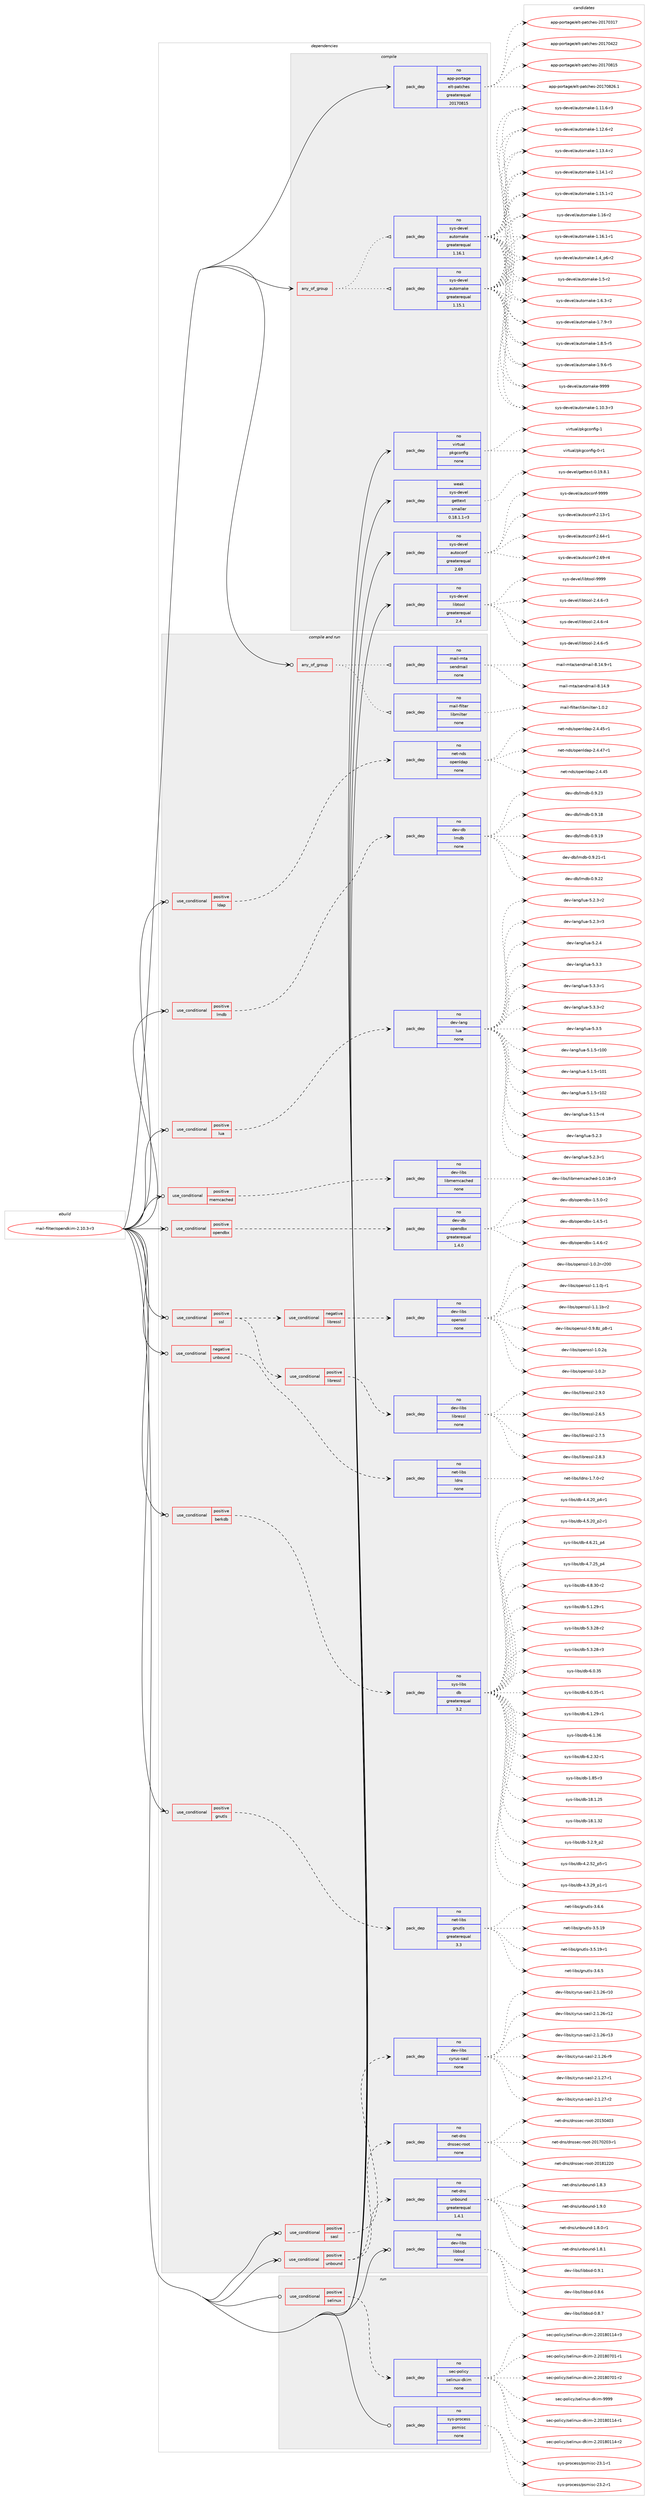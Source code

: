 digraph prolog {

# *************
# Graph options
# *************

newrank=true;
concentrate=true;
compound=true;
graph [rankdir=LR,fontname=Helvetica,fontsize=10,ranksep=1.5];#, ranksep=2.5, nodesep=0.2];
edge  [arrowhead=vee];
node  [fontname=Helvetica,fontsize=10];

# **********
# The ebuild
# **********

subgraph cluster_leftcol {
color=gray;
rank=same;
label=<<i>ebuild</i>>;
id [label="mail-filter/opendkim-2.10.3-r3", color=red, width=4, href="../mail-filter/opendkim-2.10.3-r3.svg"];
}

# ****************
# The dependencies
# ****************

subgraph cluster_midcol {
color=gray;
label=<<i>dependencies</i>>;
subgraph cluster_compile {
fillcolor="#eeeeee";
style=filled;
label=<<i>compile</i>>;
subgraph any24464 {
dependency1595522 [label=<<TABLE BORDER="0" CELLBORDER="1" CELLSPACING="0" CELLPADDING="4"><TR><TD CELLPADDING="10">any_of_group</TD></TR></TABLE>>, shape=none, color=red];subgraph pack1139514 {
dependency1595523 [label=<<TABLE BORDER="0" CELLBORDER="1" CELLSPACING="0" CELLPADDING="4" WIDTH="220"><TR><TD ROWSPAN="6" CELLPADDING="30">pack_dep</TD></TR><TR><TD WIDTH="110">no</TD></TR><TR><TD>sys-devel</TD></TR><TR><TD>automake</TD></TR><TR><TD>greaterequal</TD></TR><TR><TD>1.16.1</TD></TR></TABLE>>, shape=none, color=blue];
}
dependency1595522:e -> dependency1595523:w [weight=20,style="dotted",arrowhead="oinv"];
subgraph pack1139515 {
dependency1595524 [label=<<TABLE BORDER="0" CELLBORDER="1" CELLSPACING="0" CELLPADDING="4" WIDTH="220"><TR><TD ROWSPAN="6" CELLPADDING="30">pack_dep</TD></TR><TR><TD WIDTH="110">no</TD></TR><TR><TD>sys-devel</TD></TR><TR><TD>automake</TD></TR><TR><TD>greaterequal</TD></TR><TR><TD>1.15.1</TD></TR></TABLE>>, shape=none, color=blue];
}
dependency1595522:e -> dependency1595524:w [weight=20,style="dotted",arrowhead="oinv"];
}
id:e -> dependency1595522:w [weight=20,style="solid",arrowhead="vee"];
subgraph pack1139516 {
dependency1595525 [label=<<TABLE BORDER="0" CELLBORDER="1" CELLSPACING="0" CELLPADDING="4" WIDTH="220"><TR><TD ROWSPAN="6" CELLPADDING="30">pack_dep</TD></TR><TR><TD WIDTH="110">no</TD></TR><TR><TD>app-portage</TD></TR><TR><TD>elt-patches</TD></TR><TR><TD>greaterequal</TD></TR><TR><TD>20170815</TD></TR></TABLE>>, shape=none, color=blue];
}
id:e -> dependency1595525:w [weight=20,style="solid",arrowhead="vee"];
subgraph pack1139517 {
dependency1595526 [label=<<TABLE BORDER="0" CELLBORDER="1" CELLSPACING="0" CELLPADDING="4" WIDTH="220"><TR><TD ROWSPAN="6" CELLPADDING="30">pack_dep</TD></TR><TR><TD WIDTH="110">no</TD></TR><TR><TD>sys-devel</TD></TR><TR><TD>autoconf</TD></TR><TR><TD>greaterequal</TD></TR><TR><TD>2.69</TD></TR></TABLE>>, shape=none, color=blue];
}
id:e -> dependency1595526:w [weight=20,style="solid",arrowhead="vee"];
subgraph pack1139518 {
dependency1595527 [label=<<TABLE BORDER="0" CELLBORDER="1" CELLSPACING="0" CELLPADDING="4" WIDTH="220"><TR><TD ROWSPAN="6" CELLPADDING="30">pack_dep</TD></TR><TR><TD WIDTH="110">no</TD></TR><TR><TD>sys-devel</TD></TR><TR><TD>libtool</TD></TR><TR><TD>greaterequal</TD></TR><TR><TD>2.4</TD></TR></TABLE>>, shape=none, color=blue];
}
id:e -> dependency1595527:w [weight=20,style="solid",arrowhead="vee"];
subgraph pack1139519 {
dependency1595528 [label=<<TABLE BORDER="0" CELLBORDER="1" CELLSPACING="0" CELLPADDING="4" WIDTH="220"><TR><TD ROWSPAN="6" CELLPADDING="30">pack_dep</TD></TR><TR><TD WIDTH="110">no</TD></TR><TR><TD>virtual</TD></TR><TR><TD>pkgconfig</TD></TR><TR><TD>none</TD></TR><TR><TD></TD></TR></TABLE>>, shape=none, color=blue];
}
id:e -> dependency1595528:w [weight=20,style="solid",arrowhead="vee"];
subgraph pack1139520 {
dependency1595529 [label=<<TABLE BORDER="0" CELLBORDER="1" CELLSPACING="0" CELLPADDING="4" WIDTH="220"><TR><TD ROWSPAN="6" CELLPADDING="30">pack_dep</TD></TR><TR><TD WIDTH="110">weak</TD></TR><TR><TD>sys-devel</TD></TR><TR><TD>gettext</TD></TR><TR><TD>smaller</TD></TR><TR><TD>0.18.1.1-r3</TD></TR></TABLE>>, shape=none, color=blue];
}
id:e -> dependency1595529:w [weight=20,style="solid",arrowhead="vee"];
}
subgraph cluster_compileandrun {
fillcolor="#eeeeee";
style=filled;
label=<<i>compile and run</i>>;
subgraph any24465 {
dependency1595530 [label=<<TABLE BORDER="0" CELLBORDER="1" CELLSPACING="0" CELLPADDING="4"><TR><TD CELLPADDING="10">any_of_group</TD></TR></TABLE>>, shape=none, color=red];subgraph pack1139521 {
dependency1595531 [label=<<TABLE BORDER="0" CELLBORDER="1" CELLSPACING="0" CELLPADDING="4" WIDTH="220"><TR><TD ROWSPAN="6" CELLPADDING="30">pack_dep</TD></TR><TR><TD WIDTH="110">no</TD></TR><TR><TD>mail-filter</TD></TR><TR><TD>libmilter</TD></TR><TR><TD>none</TD></TR><TR><TD></TD></TR></TABLE>>, shape=none, color=blue];
}
dependency1595530:e -> dependency1595531:w [weight=20,style="dotted",arrowhead="oinv"];
subgraph pack1139522 {
dependency1595532 [label=<<TABLE BORDER="0" CELLBORDER="1" CELLSPACING="0" CELLPADDING="4" WIDTH="220"><TR><TD ROWSPAN="6" CELLPADDING="30">pack_dep</TD></TR><TR><TD WIDTH="110">no</TD></TR><TR><TD>mail-mta</TD></TR><TR><TD>sendmail</TD></TR><TR><TD>none</TD></TR><TR><TD></TD></TR></TABLE>>, shape=none, color=blue];
}
dependency1595530:e -> dependency1595532:w [weight=20,style="dotted",arrowhead="oinv"];
}
id:e -> dependency1595530:w [weight=20,style="solid",arrowhead="odotvee"];
subgraph cond430900 {
dependency1595533 [label=<<TABLE BORDER="0" CELLBORDER="1" CELLSPACING="0" CELLPADDING="4"><TR><TD ROWSPAN="3" CELLPADDING="10">use_conditional</TD></TR><TR><TD>negative</TD></TR><TR><TD>unbound</TD></TR></TABLE>>, shape=none, color=red];
subgraph pack1139523 {
dependency1595534 [label=<<TABLE BORDER="0" CELLBORDER="1" CELLSPACING="0" CELLPADDING="4" WIDTH="220"><TR><TD ROWSPAN="6" CELLPADDING="30">pack_dep</TD></TR><TR><TD WIDTH="110">no</TD></TR><TR><TD>net-libs</TD></TR><TR><TD>ldns</TD></TR><TR><TD>none</TD></TR><TR><TD></TD></TR></TABLE>>, shape=none, color=blue];
}
dependency1595533:e -> dependency1595534:w [weight=20,style="dashed",arrowhead="vee"];
}
id:e -> dependency1595533:w [weight=20,style="solid",arrowhead="odotvee"];
subgraph cond430901 {
dependency1595535 [label=<<TABLE BORDER="0" CELLBORDER="1" CELLSPACING="0" CELLPADDING="4"><TR><TD ROWSPAN="3" CELLPADDING="10">use_conditional</TD></TR><TR><TD>positive</TD></TR><TR><TD>berkdb</TD></TR></TABLE>>, shape=none, color=red];
subgraph pack1139524 {
dependency1595536 [label=<<TABLE BORDER="0" CELLBORDER="1" CELLSPACING="0" CELLPADDING="4" WIDTH="220"><TR><TD ROWSPAN="6" CELLPADDING="30">pack_dep</TD></TR><TR><TD WIDTH="110">no</TD></TR><TR><TD>sys-libs</TD></TR><TR><TD>db</TD></TR><TR><TD>greaterequal</TD></TR><TR><TD>3.2</TD></TR></TABLE>>, shape=none, color=blue];
}
dependency1595535:e -> dependency1595536:w [weight=20,style="dashed",arrowhead="vee"];
}
id:e -> dependency1595535:w [weight=20,style="solid",arrowhead="odotvee"];
subgraph cond430902 {
dependency1595537 [label=<<TABLE BORDER="0" CELLBORDER="1" CELLSPACING="0" CELLPADDING="4"><TR><TD ROWSPAN="3" CELLPADDING="10">use_conditional</TD></TR><TR><TD>positive</TD></TR><TR><TD>gnutls</TD></TR></TABLE>>, shape=none, color=red];
subgraph pack1139525 {
dependency1595538 [label=<<TABLE BORDER="0" CELLBORDER="1" CELLSPACING="0" CELLPADDING="4" WIDTH="220"><TR><TD ROWSPAN="6" CELLPADDING="30">pack_dep</TD></TR><TR><TD WIDTH="110">no</TD></TR><TR><TD>net-libs</TD></TR><TR><TD>gnutls</TD></TR><TR><TD>greaterequal</TD></TR><TR><TD>3.3</TD></TR></TABLE>>, shape=none, color=blue];
}
dependency1595537:e -> dependency1595538:w [weight=20,style="dashed",arrowhead="vee"];
}
id:e -> dependency1595537:w [weight=20,style="solid",arrowhead="odotvee"];
subgraph cond430903 {
dependency1595539 [label=<<TABLE BORDER="0" CELLBORDER="1" CELLSPACING="0" CELLPADDING="4"><TR><TD ROWSPAN="3" CELLPADDING="10">use_conditional</TD></TR><TR><TD>positive</TD></TR><TR><TD>ldap</TD></TR></TABLE>>, shape=none, color=red];
subgraph pack1139526 {
dependency1595540 [label=<<TABLE BORDER="0" CELLBORDER="1" CELLSPACING="0" CELLPADDING="4" WIDTH="220"><TR><TD ROWSPAN="6" CELLPADDING="30">pack_dep</TD></TR><TR><TD WIDTH="110">no</TD></TR><TR><TD>net-nds</TD></TR><TR><TD>openldap</TD></TR><TR><TD>none</TD></TR><TR><TD></TD></TR></TABLE>>, shape=none, color=blue];
}
dependency1595539:e -> dependency1595540:w [weight=20,style="dashed",arrowhead="vee"];
}
id:e -> dependency1595539:w [weight=20,style="solid",arrowhead="odotvee"];
subgraph cond430904 {
dependency1595541 [label=<<TABLE BORDER="0" CELLBORDER="1" CELLSPACING="0" CELLPADDING="4"><TR><TD ROWSPAN="3" CELLPADDING="10">use_conditional</TD></TR><TR><TD>positive</TD></TR><TR><TD>lmdb</TD></TR></TABLE>>, shape=none, color=red];
subgraph pack1139527 {
dependency1595542 [label=<<TABLE BORDER="0" CELLBORDER="1" CELLSPACING="0" CELLPADDING="4" WIDTH="220"><TR><TD ROWSPAN="6" CELLPADDING="30">pack_dep</TD></TR><TR><TD WIDTH="110">no</TD></TR><TR><TD>dev-db</TD></TR><TR><TD>lmdb</TD></TR><TR><TD>none</TD></TR><TR><TD></TD></TR></TABLE>>, shape=none, color=blue];
}
dependency1595541:e -> dependency1595542:w [weight=20,style="dashed",arrowhead="vee"];
}
id:e -> dependency1595541:w [weight=20,style="solid",arrowhead="odotvee"];
subgraph cond430905 {
dependency1595543 [label=<<TABLE BORDER="0" CELLBORDER="1" CELLSPACING="0" CELLPADDING="4"><TR><TD ROWSPAN="3" CELLPADDING="10">use_conditional</TD></TR><TR><TD>positive</TD></TR><TR><TD>lua</TD></TR></TABLE>>, shape=none, color=red];
subgraph pack1139528 {
dependency1595544 [label=<<TABLE BORDER="0" CELLBORDER="1" CELLSPACING="0" CELLPADDING="4" WIDTH="220"><TR><TD ROWSPAN="6" CELLPADDING="30">pack_dep</TD></TR><TR><TD WIDTH="110">no</TD></TR><TR><TD>dev-lang</TD></TR><TR><TD>lua</TD></TR><TR><TD>none</TD></TR><TR><TD></TD></TR></TABLE>>, shape=none, color=blue];
}
dependency1595543:e -> dependency1595544:w [weight=20,style="dashed",arrowhead="vee"];
}
id:e -> dependency1595543:w [weight=20,style="solid",arrowhead="odotvee"];
subgraph cond430906 {
dependency1595545 [label=<<TABLE BORDER="0" CELLBORDER="1" CELLSPACING="0" CELLPADDING="4"><TR><TD ROWSPAN="3" CELLPADDING="10">use_conditional</TD></TR><TR><TD>positive</TD></TR><TR><TD>memcached</TD></TR></TABLE>>, shape=none, color=red];
subgraph pack1139529 {
dependency1595546 [label=<<TABLE BORDER="0" CELLBORDER="1" CELLSPACING="0" CELLPADDING="4" WIDTH="220"><TR><TD ROWSPAN="6" CELLPADDING="30">pack_dep</TD></TR><TR><TD WIDTH="110">no</TD></TR><TR><TD>dev-libs</TD></TR><TR><TD>libmemcached</TD></TR><TR><TD>none</TD></TR><TR><TD></TD></TR></TABLE>>, shape=none, color=blue];
}
dependency1595545:e -> dependency1595546:w [weight=20,style="dashed",arrowhead="vee"];
}
id:e -> dependency1595545:w [weight=20,style="solid",arrowhead="odotvee"];
subgraph cond430907 {
dependency1595547 [label=<<TABLE BORDER="0" CELLBORDER="1" CELLSPACING="0" CELLPADDING="4"><TR><TD ROWSPAN="3" CELLPADDING="10">use_conditional</TD></TR><TR><TD>positive</TD></TR><TR><TD>opendbx</TD></TR></TABLE>>, shape=none, color=red];
subgraph pack1139530 {
dependency1595548 [label=<<TABLE BORDER="0" CELLBORDER="1" CELLSPACING="0" CELLPADDING="4" WIDTH="220"><TR><TD ROWSPAN="6" CELLPADDING="30">pack_dep</TD></TR><TR><TD WIDTH="110">no</TD></TR><TR><TD>dev-db</TD></TR><TR><TD>opendbx</TD></TR><TR><TD>greaterequal</TD></TR><TR><TD>1.4.0</TD></TR></TABLE>>, shape=none, color=blue];
}
dependency1595547:e -> dependency1595548:w [weight=20,style="dashed",arrowhead="vee"];
}
id:e -> dependency1595547:w [weight=20,style="solid",arrowhead="odotvee"];
subgraph cond430908 {
dependency1595549 [label=<<TABLE BORDER="0" CELLBORDER="1" CELLSPACING="0" CELLPADDING="4"><TR><TD ROWSPAN="3" CELLPADDING="10">use_conditional</TD></TR><TR><TD>positive</TD></TR><TR><TD>sasl</TD></TR></TABLE>>, shape=none, color=red];
subgraph pack1139531 {
dependency1595550 [label=<<TABLE BORDER="0" CELLBORDER="1" CELLSPACING="0" CELLPADDING="4" WIDTH="220"><TR><TD ROWSPAN="6" CELLPADDING="30">pack_dep</TD></TR><TR><TD WIDTH="110">no</TD></TR><TR><TD>dev-libs</TD></TR><TR><TD>cyrus-sasl</TD></TR><TR><TD>none</TD></TR><TR><TD></TD></TR></TABLE>>, shape=none, color=blue];
}
dependency1595549:e -> dependency1595550:w [weight=20,style="dashed",arrowhead="vee"];
}
id:e -> dependency1595549:w [weight=20,style="solid",arrowhead="odotvee"];
subgraph cond430909 {
dependency1595551 [label=<<TABLE BORDER="0" CELLBORDER="1" CELLSPACING="0" CELLPADDING="4"><TR><TD ROWSPAN="3" CELLPADDING="10">use_conditional</TD></TR><TR><TD>positive</TD></TR><TR><TD>ssl</TD></TR></TABLE>>, shape=none, color=red];
subgraph cond430910 {
dependency1595552 [label=<<TABLE BORDER="0" CELLBORDER="1" CELLSPACING="0" CELLPADDING="4"><TR><TD ROWSPAN="3" CELLPADDING="10">use_conditional</TD></TR><TR><TD>negative</TD></TR><TR><TD>libressl</TD></TR></TABLE>>, shape=none, color=red];
subgraph pack1139532 {
dependency1595553 [label=<<TABLE BORDER="0" CELLBORDER="1" CELLSPACING="0" CELLPADDING="4" WIDTH="220"><TR><TD ROWSPAN="6" CELLPADDING="30">pack_dep</TD></TR><TR><TD WIDTH="110">no</TD></TR><TR><TD>dev-libs</TD></TR><TR><TD>openssl</TD></TR><TR><TD>none</TD></TR><TR><TD></TD></TR></TABLE>>, shape=none, color=blue];
}
dependency1595552:e -> dependency1595553:w [weight=20,style="dashed",arrowhead="vee"];
}
dependency1595551:e -> dependency1595552:w [weight=20,style="dashed",arrowhead="vee"];
subgraph cond430911 {
dependency1595554 [label=<<TABLE BORDER="0" CELLBORDER="1" CELLSPACING="0" CELLPADDING="4"><TR><TD ROWSPAN="3" CELLPADDING="10">use_conditional</TD></TR><TR><TD>positive</TD></TR><TR><TD>libressl</TD></TR></TABLE>>, shape=none, color=red];
subgraph pack1139533 {
dependency1595555 [label=<<TABLE BORDER="0" CELLBORDER="1" CELLSPACING="0" CELLPADDING="4" WIDTH="220"><TR><TD ROWSPAN="6" CELLPADDING="30">pack_dep</TD></TR><TR><TD WIDTH="110">no</TD></TR><TR><TD>dev-libs</TD></TR><TR><TD>libressl</TD></TR><TR><TD>none</TD></TR><TR><TD></TD></TR></TABLE>>, shape=none, color=blue];
}
dependency1595554:e -> dependency1595555:w [weight=20,style="dashed",arrowhead="vee"];
}
dependency1595551:e -> dependency1595554:w [weight=20,style="dashed",arrowhead="vee"];
}
id:e -> dependency1595551:w [weight=20,style="solid",arrowhead="odotvee"];
subgraph cond430912 {
dependency1595556 [label=<<TABLE BORDER="0" CELLBORDER="1" CELLSPACING="0" CELLPADDING="4"><TR><TD ROWSPAN="3" CELLPADDING="10">use_conditional</TD></TR><TR><TD>positive</TD></TR><TR><TD>unbound</TD></TR></TABLE>>, shape=none, color=red];
subgraph pack1139534 {
dependency1595557 [label=<<TABLE BORDER="0" CELLBORDER="1" CELLSPACING="0" CELLPADDING="4" WIDTH="220"><TR><TD ROWSPAN="6" CELLPADDING="30">pack_dep</TD></TR><TR><TD WIDTH="110">no</TD></TR><TR><TD>net-dns</TD></TR><TR><TD>unbound</TD></TR><TR><TD>greaterequal</TD></TR><TR><TD>1.4.1</TD></TR></TABLE>>, shape=none, color=blue];
}
dependency1595556:e -> dependency1595557:w [weight=20,style="dashed",arrowhead="vee"];
subgraph pack1139535 {
dependency1595558 [label=<<TABLE BORDER="0" CELLBORDER="1" CELLSPACING="0" CELLPADDING="4" WIDTH="220"><TR><TD ROWSPAN="6" CELLPADDING="30">pack_dep</TD></TR><TR><TD WIDTH="110">no</TD></TR><TR><TD>net-dns</TD></TR><TR><TD>dnssec-root</TD></TR><TR><TD>none</TD></TR><TR><TD></TD></TR></TABLE>>, shape=none, color=blue];
}
dependency1595556:e -> dependency1595558:w [weight=20,style="dashed",arrowhead="vee"];
}
id:e -> dependency1595556:w [weight=20,style="solid",arrowhead="odotvee"];
subgraph pack1139536 {
dependency1595559 [label=<<TABLE BORDER="0" CELLBORDER="1" CELLSPACING="0" CELLPADDING="4" WIDTH="220"><TR><TD ROWSPAN="6" CELLPADDING="30">pack_dep</TD></TR><TR><TD WIDTH="110">no</TD></TR><TR><TD>dev-libs</TD></TR><TR><TD>libbsd</TD></TR><TR><TD>none</TD></TR><TR><TD></TD></TR></TABLE>>, shape=none, color=blue];
}
id:e -> dependency1595559:w [weight=20,style="solid",arrowhead="odotvee"];
}
subgraph cluster_run {
fillcolor="#eeeeee";
style=filled;
label=<<i>run</i>>;
subgraph cond430913 {
dependency1595560 [label=<<TABLE BORDER="0" CELLBORDER="1" CELLSPACING="0" CELLPADDING="4"><TR><TD ROWSPAN="3" CELLPADDING="10">use_conditional</TD></TR><TR><TD>positive</TD></TR><TR><TD>selinux</TD></TR></TABLE>>, shape=none, color=red];
subgraph pack1139537 {
dependency1595561 [label=<<TABLE BORDER="0" CELLBORDER="1" CELLSPACING="0" CELLPADDING="4" WIDTH="220"><TR><TD ROWSPAN="6" CELLPADDING="30">pack_dep</TD></TR><TR><TD WIDTH="110">no</TD></TR><TR><TD>sec-policy</TD></TR><TR><TD>selinux-dkim</TD></TR><TR><TD>none</TD></TR><TR><TD></TD></TR></TABLE>>, shape=none, color=blue];
}
dependency1595560:e -> dependency1595561:w [weight=20,style="dashed",arrowhead="vee"];
}
id:e -> dependency1595560:w [weight=20,style="solid",arrowhead="odot"];
subgraph pack1139538 {
dependency1595562 [label=<<TABLE BORDER="0" CELLBORDER="1" CELLSPACING="0" CELLPADDING="4" WIDTH="220"><TR><TD ROWSPAN="6" CELLPADDING="30">pack_dep</TD></TR><TR><TD WIDTH="110">no</TD></TR><TR><TD>sys-process</TD></TR><TR><TD>psmisc</TD></TR><TR><TD>none</TD></TR><TR><TD></TD></TR></TABLE>>, shape=none, color=blue];
}
id:e -> dependency1595562:w [weight=20,style="solid",arrowhead="odot"];
}
}

# **************
# The candidates
# **************

subgraph cluster_choices {
rank=same;
color=gray;
label=<<i>candidates</i>>;

subgraph choice1139514 {
color=black;
nodesep=1;
choice11512111545100101118101108479711711611110997107101454946494846514511451 [label="sys-devel/automake-1.10.3-r3", color=red, width=4,href="../sys-devel/automake-1.10.3-r3.svg"];
choice11512111545100101118101108479711711611110997107101454946494946544511451 [label="sys-devel/automake-1.11.6-r3", color=red, width=4,href="../sys-devel/automake-1.11.6-r3.svg"];
choice11512111545100101118101108479711711611110997107101454946495046544511450 [label="sys-devel/automake-1.12.6-r2", color=red, width=4,href="../sys-devel/automake-1.12.6-r2.svg"];
choice11512111545100101118101108479711711611110997107101454946495146524511450 [label="sys-devel/automake-1.13.4-r2", color=red, width=4,href="../sys-devel/automake-1.13.4-r2.svg"];
choice11512111545100101118101108479711711611110997107101454946495246494511450 [label="sys-devel/automake-1.14.1-r2", color=red, width=4,href="../sys-devel/automake-1.14.1-r2.svg"];
choice11512111545100101118101108479711711611110997107101454946495346494511450 [label="sys-devel/automake-1.15.1-r2", color=red, width=4,href="../sys-devel/automake-1.15.1-r2.svg"];
choice1151211154510010111810110847971171161111099710710145494649544511450 [label="sys-devel/automake-1.16-r2", color=red, width=4,href="../sys-devel/automake-1.16-r2.svg"];
choice11512111545100101118101108479711711611110997107101454946495446494511449 [label="sys-devel/automake-1.16.1-r1", color=red, width=4,href="../sys-devel/automake-1.16.1-r1.svg"];
choice115121115451001011181011084797117116111109971071014549465295112544511450 [label="sys-devel/automake-1.4_p6-r2", color=red, width=4,href="../sys-devel/automake-1.4_p6-r2.svg"];
choice11512111545100101118101108479711711611110997107101454946534511450 [label="sys-devel/automake-1.5-r2", color=red, width=4,href="../sys-devel/automake-1.5-r2.svg"];
choice115121115451001011181011084797117116111109971071014549465446514511450 [label="sys-devel/automake-1.6.3-r2", color=red, width=4,href="../sys-devel/automake-1.6.3-r2.svg"];
choice115121115451001011181011084797117116111109971071014549465546574511451 [label="sys-devel/automake-1.7.9-r3", color=red, width=4,href="../sys-devel/automake-1.7.9-r3.svg"];
choice115121115451001011181011084797117116111109971071014549465646534511453 [label="sys-devel/automake-1.8.5-r5", color=red, width=4,href="../sys-devel/automake-1.8.5-r5.svg"];
choice115121115451001011181011084797117116111109971071014549465746544511453 [label="sys-devel/automake-1.9.6-r5", color=red, width=4,href="../sys-devel/automake-1.9.6-r5.svg"];
choice115121115451001011181011084797117116111109971071014557575757 [label="sys-devel/automake-9999", color=red, width=4,href="../sys-devel/automake-9999.svg"];
dependency1595523:e -> choice11512111545100101118101108479711711611110997107101454946494846514511451:w [style=dotted,weight="100"];
dependency1595523:e -> choice11512111545100101118101108479711711611110997107101454946494946544511451:w [style=dotted,weight="100"];
dependency1595523:e -> choice11512111545100101118101108479711711611110997107101454946495046544511450:w [style=dotted,weight="100"];
dependency1595523:e -> choice11512111545100101118101108479711711611110997107101454946495146524511450:w [style=dotted,weight="100"];
dependency1595523:e -> choice11512111545100101118101108479711711611110997107101454946495246494511450:w [style=dotted,weight="100"];
dependency1595523:e -> choice11512111545100101118101108479711711611110997107101454946495346494511450:w [style=dotted,weight="100"];
dependency1595523:e -> choice1151211154510010111810110847971171161111099710710145494649544511450:w [style=dotted,weight="100"];
dependency1595523:e -> choice11512111545100101118101108479711711611110997107101454946495446494511449:w [style=dotted,weight="100"];
dependency1595523:e -> choice115121115451001011181011084797117116111109971071014549465295112544511450:w [style=dotted,weight="100"];
dependency1595523:e -> choice11512111545100101118101108479711711611110997107101454946534511450:w [style=dotted,weight="100"];
dependency1595523:e -> choice115121115451001011181011084797117116111109971071014549465446514511450:w [style=dotted,weight="100"];
dependency1595523:e -> choice115121115451001011181011084797117116111109971071014549465546574511451:w [style=dotted,weight="100"];
dependency1595523:e -> choice115121115451001011181011084797117116111109971071014549465646534511453:w [style=dotted,weight="100"];
dependency1595523:e -> choice115121115451001011181011084797117116111109971071014549465746544511453:w [style=dotted,weight="100"];
dependency1595523:e -> choice115121115451001011181011084797117116111109971071014557575757:w [style=dotted,weight="100"];
}
subgraph choice1139515 {
color=black;
nodesep=1;
choice11512111545100101118101108479711711611110997107101454946494846514511451 [label="sys-devel/automake-1.10.3-r3", color=red, width=4,href="../sys-devel/automake-1.10.3-r3.svg"];
choice11512111545100101118101108479711711611110997107101454946494946544511451 [label="sys-devel/automake-1.11.6-r3", color=red, width=4,href="../sys-devel/automake-1.11.6-r3.svg"];
choice11512111545100101118101108479711711611110997107101454946495046544511450 [label="sys-devel/automake-1.12.6-r2", color=red, width=4,href="../sys-devel/automake-1.12.6-r2.svg"];
choice11512111545100101118101108479711711611110997107101454946495146524511450 [label="sys-devel/automake-1.13.4-r2", color=red, width=4,href="../sys-devel/automake-1.13.4-r2.svg"];
choice11512111545100101118101108479711711611110997107101454946495246494511450 [label="sys-devel/automake-1.14.1-r2", color=red, width=4,href="../sys-devel/automake-1.14.1-r2.svg"];
choice11512111545100101118101108479711711611110997107101454946495346494511450 [label="sys-devel/automake-1.15.1-r2", color=red, width=4,href="../sys-devel/automake-1.15.1-r2.svg"];
choice1151211154510010111810110847971171161111099710710145494649544511450 [label="sys-devel/automake-1.16-r2", color=red, width=4,href="../sys-devel/automake-1.16-r2.svg"];
choice11512111545100101118101108479711711611110997107101454946495446494511449 [label="sys-devel/automake-1.16.1-r1", color=red, width=4,href="../sys-devel/automake-1.16.1-r1.svg"];
choice115121115451001011181011084797117116111109971071014549465295112544511450 [label="sys-devel/automake-1.4_p6-r2", color=red, width=4,href="../sys-devel/automake-1.4_p6-r2.svg"];
choice11512111545100101118101108479711711611110997107101454946534511450 [label="sys-devel/automake-1.5-r2", color=red, width=4,href="../sys-devel/automake-1.5-r2.svg"];
choice115121115451001011181011084797117116111109971071014549465446514511450 [label="sys-devel/automake-1.6.3-r2", color=red, width=4,href="../sys-devel/automake-1.6.3-r2.svg"];
choice115121115451001011181011084797117116111109971071014549465546574511451 [label="sys-devel/automake-1.7.9-r3", color=red, width=4,href="../sys-devel/automake-1.7.9-r3.svg"];
choice115121115451001011181011084797117116111109971071014549465646534511453 [label="sys-devel/automake-1.8.5-r5", color=red, width=4,href="../sys-devel/automake-1.8.5-r5.svg"];
choice115121115451001011181011084797117116111109971071014549465746544511453 [label="sys-devel/automake-1.9.6-r5", color=red, width=4,href="../sys-devel/automake-1.9.6-r5.svg"];
choice115121115451001011181011084797117116111109971071014557575757 [label="sys-devel/automake-9999", color=red, width=4,href="../sys-devel/automake-9999.svg"];
dependency1595524:e -> choice11512111545100101118101108479711711611110997107101454946494846514511451:w [style=dotted,weight="100"];
dependency1595524:e -> choice11512111545100101118101108479711711611110997107101454946494946544511451:w [style=dotted,weight="100"];
dependency1595524:e -> choice11512111545100101118101108479711711611110997107101454946495046544511450:w [style=dotted,weight="100"];
dependency1595524:e -> choice11512111545100101118101108479711711611110997107101454946495146524511450:w [style=dotted,weight="100"];
dependency1595524:e -> choice11512111545100101118101108479711711611110997107101454946495246494511450:w [style=dotted,weight="100"];
dependency1595524:e -> choice11512111545100101118101108479711711611110997107101454946495346494511450:w [style=dotted,weight="100"];
dependency1595524:e -> choice1151211154510010111810110847971171161111099710710145494649544511450:w [style=dotted,weight="100"];
dependency1595524:e -> choice11512111545100101118101108479711711611110997107101454946495446494511449:w [style=dotted,weight="100"];
dependency1595524:e -> choice115121115451001011181011084797117116111109971071014549465295112544511450:w [style=dotted,weight="100"];
dependency1595524:e -> choice11512111545100101118101108479711711611110997107101454946534511450:w [style=dotted,weight="100"];
dependency1595524:e -> choice115121115451001011181011084797117116111109971071014549465446514511450:w [style=dotted,weight="100"];
dependency1595524:e -> choice115121115451001011181011084797117116111109971071014549465546574511451:w [style=dotted,weight="100"];
dependency1595524:e -> choice115121115451001011181011084797117116111109971071014549465646534511453:w [style=dotted,weight="100"];
dependency1595524:e -> choice115121115451001011181011084797117116111109971071014549465746544511453:w [style=dotted,weight="100"];
dependency1595524:e -> choice115121115451001011181011084797117116111109971071014557575757:w [style=dotted,weight="100"];
}
subgraph choice1139516 {
color=black;
nodesep=1;
choice97112112451121111141169710310147101108116451129711699104101115455048495548514955 [label="app-portage/elt-patches-20170317", color=red, width=4,href="../app-portage/elt-patches-20170317.svg"];
choice97112112451121111141169710310147101108116451129711699104101115455048495548525050 [label="app-portage/elt-patches-20170422", color=red, width=4,href="../app-portage/elt-patches-20170422.svg"];
choice97112112451121111141169710310147101108116451129711699104101115455048495548564953 [label="app-portage/elt-patches-20170815", color=red, width=4,href="../app-portage/elt-patches-20170815.svg"];
choice971121124511211111411697103101471011081164511297116991041011154550484955485650544649 [label="app-portage/elt-patches-20170826.1", color=red, width=4,href="../app-portage/elt-patches-20170826.1.svg"];
dependency1595525:e -> choice97112112451121111141169710310147101108116451129711699104101115455048495548514955:w [style=dotted,weight="100"];
dependency1595525:e -> choice97112112451121111141169710310147101108116451129711699104101115455048495548525050:w [style=dotted,weight="100"];
dependency1595525:e -> choice97112112451121111141169710310147101108116451129711699104101115455048495548564953:w [style=dotted,weight="100"];
dependency1595525:e -> choice971121124511211111411697103101471011081164511297116991041011154550484955485650544649:w [style=dotted,weight="100"];
}
subgraph choice1139517 {
color=black;
nodesep=1;
choice1151211154510010111810110847971171161119911111010245504649514511449 [label="sys-devel/autoconf-2.13-r1", color=red, width=4,href="../sys-devel/autoconf-2.13-r1.svg"];
choice1151211154510010111810110847971171161119911111010245504654524511449 [label="sys-devel/autoconf-2.64-r1", color=red, width=4,href="../sys-devel/autoconf-2.64-r1.svg"];
choice1151211154510010111810110847971171161119911111010245504654574511452 [label="sys-devel/autoconf-2.69-r4", color=red, width=4,href="../sys-devel/autoconf-2.69-r4.svg"];
choice115121115451001011181011084797117116111991111101024557575757 [label="sys-devel/autoconf-9999", color=red, width=4,href="../sys-devel/autoconf-9999.svg"];
dependency1595526:e -> choice1151211154510010111810110847971171161119911111010245504649514511449:w [style=dotted,weight="100"];
dependency1595526:e -> choice1151211154510010111810110847971171161119911111010245504654524511449:w [style=dotted,weight="100"];
dependency1595526:e -> choice1151211154510010111810110847971171161119911111010245504654574511452:w [style=dotted,weight="100"];
dependency1595526:e -> choice115121115451001011181011084797117116111991111101024557575757:w [style=dotted,weight="100"];
}
subgraph choice1139518 {
color=black;
nodesep=1;
choice1151211154510010111810110847108105981161111111084550465246544511451 [label="sys-devel/libtool-2.4.6-r3", color=red, width=4,href="../sys-devel/libtool-2.4.6-r3.svg"];
choice1151211154510010111810110847108105981161111111084550465246544511452 [label="sys-devel/libtool-2.4.6-r4", color=red, width=4,href="../sys-devel/libtool-2.4.6-r4.svg"];
choice1151211154510010111810110847108105981161111111084550465246544511453 [label="sys-devel/libtool-2.4.6-r5", color=red, width=4,href="../sys-devel/libtool-2.4.6-r5.svg"];
choice1151211154510010111810110847108105981161111111084557575757 [label="sys-devel/libtool-9999", color=red, width=4,href="../sys-devel/libtool-9999.svg"];
dependency1595527:e -> choice1151211154510010111810110847108105981161111111084550465246544511451:w [style=dotted,weight="100"];
dependency1595527:e -> choice1151211154510010111810110847108105981161111111084550465246544511452:w [style=dotted,weight="100"];
dependency1595527:e -> choice1151211154510010111810110847108105981161111111084550465246544511453:w [style=dotted,weight="100"];
dependency1595527:e -> choice1151211154510010111810110847108105981161111111084557575757:w [style=dotted,weight="100"];
}
subgraph choice1139519 {
color=black;
nodesep=1;
choice11810511411611797108471121071039911111010210510345484511449 [label="virtual/pkgconfig-0-r1", color=red, width=4,href="../virtual/pkgconfig-0-r1.svg"];
choice1181051141161179710847112107103991111101021051034549 [label="virtual/pkgconfig-1", color=red, width=4,href="../virtual/pkgconfig-1.svg"];
dependency1595528:e -> choice11810511411611797108471121071039911111010210510345484511449:w [style=dotted,weight="100"];
dependency1595528:e -> choice1181051141161179710847112107103991111101021051034549:w [style=dotted,weight="100"];
}
subgraph choice1139520 {
color=black;
nodesep=1;
choice1151211154510010111810110847103101116116101120116454846495746564649 [label="sys-devel/gettext-0.19.8.1", color=red, width=4,href="../sys-devel/gettext-0.19.8.1.svg"];
dependency1595529:e -> choice1151211154510010111810110847103101116116101120116454846495746564649:w [style=dotted,weight="100"];
}
subgraph choice1139521 {
color=black;
nodesep=1;
choice10997105108451021051081161011144710810598109105108116101114454946484650 [label="mail-filter/libmilter-1.0.2", color=red, width=4,href="../mail-filter/libmilter-1.0.2.svg"];
dependency1595531:e -> choice10997105108451021051081161011144710810598109105108116101114454946484650:w [style=dotted,weight="100"];
}
subgraph choice1139522 {
color=black;
nodesep=1;
choice109971051084510911697471151011101001099710510845564649524657 [label="mail-mta/sendmail-8.14.9", color=red, width=4,href="../mail-mta/sendmail-8.14.9.svg"];
choice1099710510845109116974711510111010010997105108455646495246574511449 [label="mail-mta/sendmail-8.14.9-r1", color=red, width=4,href="../mail-mta/sendmail-8.14.9-r1.svg"];
dependency1595532:e -> choice109971051084510911697471151011101001099710510845564649524657:w [style=dotted,weight="100"];
dependency1595532:e -> choice1099710510845109116974711510111010010997105108455646495246574511449:w [style=dotted,weight="100"];
}
subgraph choice1139523 {
color=black;
nodesep=1;
choice1101011164510810598115471081001101154549465546484511450 [label="net-libs/ldns-1.7.0-r2", color=red, width=4,href="../net-libs/ldns-1.7.0-r2.svg"];
dependency1595534:e -> choice1101011164510810598115471081001101154549465546484511450:w [style=dotted,weight="100"];
}
subgraph choice1139524 {
color=black;
nodesep=1;
choice1151211154510810598115471009845494656534511451 [label="sys-libs/db-1.85-r3", color=red, width=4,href="../sys-libs/db-1.85-r3.svg"];
choice115121115451081059811547100984549564649465053 [label="sys-libs/db-18.1.25", color=red, width=4,href="../sys-libs/db-18.1.25.svg"];
choice115121115451081059811547100984549564649465150 [label="sys-libs/db-18.1.32", color=red, width=4,href="../sys-libs/db-18.1.32.svg"];
choice115121115451081059811547100984551465046579511250 [label="sys-libs/db-3.2.9_p2", color=red, width=4,href="../sys-libs/db-3.2.9_p2.svg"];
choice115121115451081059811547100984552465046535095112534511449 [label="sys-libs/db-4.2.52_p5-r1", color=red, width=4,href="../sys-libs/db-4.2.52_p5-r1.svg"];
choice115121115451081059811547100984552465146505795112494511449 [label="sys-libs/db-4.3.29_p1-r1", color=red, width=4,href="../sys-libs/db-4.3.29_p1-r1.svg"];
choice115121115451081059811547100984552465246504895112524511449 [label="sys-libs/db-4.4.20_p4-r1", color=red, width=4,href="../sys-libs/db-4.4.20_p4-r1.svg"];
choice115121115451081059811547100984552465346504895112504511449 [label="sys-libs/db-4.5.20_p2-r1", color=red, width=4,href="../sys-libs/db-4.5.20_p2-r1.svg"];
choice11512111545108105981154710098455246544650499511252 [label="sys-libs/db-4.6.21_p4", color=red, width=4,href="../sys-libs/db-4.6.21_p4.svg"];
choice11512111545108105981154710098455246554650539511252 [label="sys-libs/db-4.7.25_p4", color=red, width=4,href="../sys-libs/db-4.7.25_p4.svg"];
choice11512111545108105981154710098455246564651484511450 [label="sys-libs/db-4.8.30-r2", color=red, width=4,href="../sys-libs/db-4.8.30-r2.svg"];
choice11512111545108105981154710098455346494650574511449 [label="sys-libs/db-5.1.29-r1", color=red, width=4,href="../sys-libs/db-5.1.29-r1.svg"];
choice11512111545108105981154710098455346514650564511450 [label="sys-libs/db-5.3.28-r2", color=red, width=4,href="../sys-libs/db-5.3.28-r2.svg"];
choice11512111545108105981154710098455346514650564511451 [label="sys-libs/db-5.3.28-r3", color=red, width=4,href="../sys-libs/db-5.3.28-r3.svg"];
choice1151211154510810598115471009845544648465153 [label="sys-libs/db-6.0.35", color=red, width=4,href="../sys-libs/db-6.0.35.svg"];
choice11512111545108105981154710098455446484651534511449 [label="sys-libs/db-6.0.35-r1", color=red, width=4,href="../sys-libs/db-6.0.35-r1.svg"];
choice11512111545108105981154710098455446494650574511449 [label="sys-libs/db-6.1.29-r1", color=red, width=4,href="../sys-libs/db-6.1.29-r1.svg"];
choice1151211154510810598115471009845544649465154 [label="sys-libs/db-6.1.36", color=red, width=4,href="../sys-libs/db-6.1.36.svg"];
choice11512111545108105981154710098455446504651504511449 [label="sys-libs/db-6.2.32-r1", color=red, width=4,href="../sys-libs/db-6.2.32-r1.svg"];
dependency1595536:e -> choice1151211154510810598115471009845494656534511451:w [style=dotted,weight="100"];
dependency1595536:e -> choice115121115451081059811547100984549564649465053:w [style=dotted,weight="100"];
dependency1595536:e -> choice115121115451081059811547100984549564649465150:w [style=dotted,weight="100"];
dependency1595536:e -> choice115121115451081059811547100984551465046579511250:w [style=dotted,weight="100"];
dependency1595536:e -> choice115121115451081059811547100984552465046535095112534511449:w [style=dotted,weight="100"];
dependency1595536:e -> choice115121115451081059811547100984552465146505795112494511449:w [style=dotted,weight="100"];
dependency1595536:e -> choice115121115451081059811547100984552465246504895112524511449:w [style=dotted,weight="100"];
dependency1595536:e -> choice115121115451081059811547100984552465346504895112504511449:w [style=dotted,weight="100"];
dependency1595536:e -> choice11512111545108105981154710098455246544650499511252:w [style=dotted,weight="100"];
dependency1595536:e -> choice11512111545108105981154710098455246554650539511252:w [style=dotted,weight="100"];
dependency1595536:e -> choice11512111545108105981154710098455246564651484511450:w [style=dotted,weight="100"];
dependency1595536:e -> choice11512111545108105981154710098455346494650574511449:w [style=dotted,weight="100"];
dependency1595536:e -> choice11512111545108105981154710098455346514650564511450:w [style=dotted,weight="100"];
dependency1595536:e -> choice11512111545108105981154710098455346514650564511451:w [style=dotted,weight="100"];
dependency1595536:e -> choice1151211154510810598115471009845544648465153:w [style=dotted,weight="100"];
dependency1595536:e -> choice11512111545108105981154710098455446484651534511449:w [style=dotted,weight="100"];
dependency1595536:e -> choice11512111545108105981154710098455446494650574511449:w [style=dotted,weight="100"];
dependency1595536:e -> choice1151211154510810598115471009845544649465154:w [style=dotted,weight="100"];
dependency1595536:e -> choice11512111545108105981154710098455446504651504511449:w [style=dotted,weight="100"];
}
subgraph choice1139525 {
color=black;
nodesep=1;
choice11010111645108105981154710311011711610811545514653464957 [label="net-libs/gnutls-3.5.19", color=red, width=4,href="../net-libs/gnutls-3.5.19.svg"];
choice110101116451081059811547103110117116108115455146534649574511449 [label="net-libs/gnutls-3.5.19-r1", color=red, width=4,href="../net-libs/gnutls-3.5.19-r1.svg"];
choice110101116451081059811547103110117116108115455146544653 [label="net-libs/gnutls-3.6.5", color=red, width=4,href="../net-libs/gnutls-3.6.5.svg"];
choice110101116451081059811547103110117116108115455146544654 [label="net-libs/gnutls-3.6.6", color=red, width=4,href="../net-libs/gnutls-3.6.6.svg"];
dependency1595538:e -> choice11010111645108105981154710311011711610811545514653464957:w [style=dotted,weight="100"];
dependency1595538:e -> choice110101116451081059811547103110117116108115455146534649574511449:w [style=dotted,weight="100"];
dependency1595538:e -> choice110101116451081059811547103110117116108115455146544653:w [style=dotted,weight="100"];
dependency1595538:e -> choice110101116451081059811547103110117116108115455146544654:w [style=dotted,weight="100"];
}
subgraph choice1139526 {
color=black;
nodesep=1;
choice11010111645110100115471111121011101081009711245504652465253 [label="net-nds/openldap-2.4.45", color=red, width=4,href="../net-nds/openldap-2.4.45.svg"];
choice110101116451101001154711111210111010810097112455046524652534511449 [label="net-nds/openldap-2.4.45-r1", color=red, width=4,href="../net-nds/openldap-2.4.45-r1.svg"];
choice110101116451101001154711111210111010810097112455046524652554511449 [label="net-nds/openldap-2.4.47-r1", color=red, width=4,href="../net-nds/openldap-2.4.47-r1.svg"];
dependency1595540:e -> choice11010111645110100115471111121011101081009711245504652465253:w [style=dotted,weight="100"];
dependency1595540:e -> choice110101116451101001154711111210111010810097112455046524652534511449:w [style=dotted,weight="100"];
dependency1595540:e -> choice110101116451101001154711111210111010810097112455046524652554511449:w [style=dotted,weight="100"];
}
subgraph choice1139527 {
color=black;
nodesep=1;
choice1001011184510098471081091009845484657464956 [label="dev-db/lmdb-0.9.18", color=red, width=4,href="../dev-db/lmdb-0.9.18.svg"];
choice1001011184510098471081091009845484657464957 [label="dev-db/lmdb-0.9.19", color=red, width=4,href="../dev-db/lmdb-0.9.19.svg"];
choice10010111845100984710810910098454846574650494511449 [label="dev-db/lmdb-0.9.21-r1", color=red, width=4,href="../dev-db/lmdb-0.9.21-r1.svg"];
choice1001011184510098471081091009845484657465050 [label="dev-db/lmdb-0.9.22", color=red, width=4,href="../dev-db/lmdb-0.9.22.svg"];
choice1001011184510098471081091009845484657465051 [label="dev-db/lmdb-0.9.23", color=red, width=4,href="../dev-db/lmdb-0.9.23.svg"];
dependency1595542:e -> choice1001011184510098471081091009845484657464956:w [style=dotted,weight="100"];
dependency1595542:e -> choice1001011184510098471081091009845484657464957:w [style=dotted,weight="100"];
dependency1595542:e -> choice10010111845100984710810910098454846574650494511449:w [style=dotted,weight="100"];
dependency1595542:e -> choice1001011184510098471081091009845484657465050:w [style=dotted,weight="100"];
dependency1595542:e -> choice1001011184510098471081091009845484657465051:w [style=dotted,weight="100"];
}
subgraph choice1139528 {
color=black;
nodesep=1;
choice1001011184510897110103471081179745534649465345114494848 [label="dev-lang/lua-5.1.5-r100", color=red, width=4,href="../dev-lang/lua-5.1.5-r100.svg"];
choice1001011184510897110103471081179745534649465345114494849 [label="dev-lang/lua-5.1.5-r101", color=red, width=4,href="../dev-lang/lua-5.1.5-r101.svg"];
choice1001011184510897110103471081179745534649465345114494850 [label="dev-lang/lua-5.1.5-r102", color=red, width=4,href="../dev-lang/lua-5.1.5-r102.svg"];
choice100101118451089711010347108117974553464946534511452 [label="dev-lang/lua-5.1.5-r4", color=red, width=4,href="../dev-lang/lua-5.1.5-r4.svg"];
choice10010111845108971101034710811797455346504651 [label="dev-lang/lua-5.2.3", color=red, width=4,href="../dev-lang/lua-5.2.3.svg"];
choice100101118451089711010347108117974553465046514511449 [label="dev-lang/lua-5.2.3-r1", color=red, width=4,href="../dev-lang/lua-5.2.3-r1.svg"];
choice100101118451089711010347108117974553465046514511450 [label="dev-lang/lua-5.2.3-r2", color=red, width=4,href="../dev-lang/lua-5.2.3-r2.svg"];
choice100101118451089711010347108117974553465046514511451 [label="dev-lang/lua-5.2.3-r3", color=red, width=4,href="../dev-lang/lua-5.2.3-r3.svg"];
choice10010111845108971101034710811797455346504652 [label="dev-lang/lua-5.2.4", color=red, width=4,href="../dev-lang/lua-5.2.4.svg"];
choice10010111845108971101034710811797455346514651 [label="dev-lang/lua-5.3.3", color=red, width=4,href="../dev-lang/lua-5.3.3.svg"];
choice100101118451089711010347108117974553465146514511449 [label="dev-lang/lua-5.3.3-r1", color=red, width=4,href="../dev-lang/lua-5.3.3-r1.svg"];
choice100101118451089711010347108117974553465146514511450 [label="dev-lang/lua-5.3.3-r2", color=red, width=4,href="../dev-lang/lua-5.3.3-r2.svg"];
choice10010111845108971101034710811797455346514653 [label="dev-lang/lua-5.3.5", color=red, width=4,href="../dev-lang/lua-5.3.5.svg"];
dependency1595544:e -> choice1001011184510897110103471081179745534649465345114494848:w [style=dotted,weight="100"];
dependency1595544:e -> choice1001011184510897110103471081179745534649465345114494849:w [style=dotted,weight="100"];
dependency1595544:e -> choice1001011184510897110103471081179745534649465345114494850:w [style=dotted,weight="100"];
dependency1595544:e -> choice100101118451089711010347108117974553464946534511452:w [style=dotted,weight="100"];
dependency1595544:e -> choice10010111845108971101034710811797455346504651:w [style=dotted,weight="100"];
dependency1595544:e -> choice100101118451089711010347108117974553465046514511449:w [style=dotted,weight="100"];
dependency1595544:e -> choice100101118451089711010347108117974553465046514511450:w [style=dotted,weight="100"];
dependency1595544:e -> choice100101118451089711010347108117974553465046514511451:w [style=dotted,weight="100"];
dependency1595544:e -> choice10010111845108971101034710811797455346504652:w [style=dotted,weight="100"];
dependency1595544:e -> choice10010111845108971101034710811797455346514651:w [style=dotted,weight="100"];
dependency1595544:e -> choice100101118451089711010347108117974553465146514511449:w [style=dotted,weight="100"];
dependency1595544:e -> choice100101118451089711010347108117974553465146514511450:w [style=dotted,weight="100"];
dependency1595544:e -> choice10010111845108971101034710811797455346514653:w [style=dotted,weight="100"];
}
subgraph choice1139529 {
color=black;
nodesep=1;
choice10010111845108105981154710810598109101109999799104101100454946484649564511451 [label="dev-libs/libmemcached-1.0.18-r3", color=red, width=4,href="../dev-libs/libmemcached-1.0.18-r3.svg"];
dependency1595546:e -> choice10010111845108105981154710810598109101109999799104101100454946484649564511451:w [style=dotted,weight="100"];
}
subgraph choice1139530 {
color=black;
nodesep=1;
choice100101118451009847111112101110100981204549465246534511449 [label="dev-db/opendbx-1.4.5-r1", color=red, width=4,href="../dev-db/opendbx-1.4.5-r1.svg"];
choice100101118451009847111112101110100981204549465246544511450 [label="dev-db/opendbx-1.4.6-r2", color=red, width=4,href="../dev-db/opendbx-1.4.6-r2.svg"];
choice100101118451009847111112101110100981204549465346484511450 [label="dev-db/opendbx-1.5.0-r2", color=red, width=4,href="../dev-db/opendbx-1.5.0-r2.svg"];
dependency1595548:e -> choice100101118451009847111112101110100981204549465246534511449:w [style=dotted,weight="100"];
dependency1595548:e -> choice100101118451009847111112101110100981204549465246544511450:w [style=dotted,weight="100"];
dependency1595548:e -> choice100101118451009847111112101110100981204549465346484511450:w [style=dotted,weight="100"];
}
subgraph choice1139531 {
color=black;
nodesep=1;
choice10010111845108105981154799121114117115451159711510845504649465054451144948 [label="dev-libs/cyrus-sasl-2.1.26-r10", color=red, width=4,href="../dev-libs/cyrus-sasl-2.1.26-r10.svg"];
choice10010111845108105981154799121114117115451159711510845504649465054451144950 [label="dev-libs/cyrus-sasl-2.1.26-r12", color=red, width=4,href="../dev-libs/cyrus-sasl-2.1.26-r12.svg"];
choice10010111845108105981154799121114117115451159711510845504649465054451144951 [label="dev-libs/cyrus-sasl-2.1.26-r13", color=red, width=4,href="../dev-libs/cyrus-sasl-2.1.26-r13.svg"];
choice100101118451081059811547991211141171154511597115108455046494650544511457 [label="dev-libs/cyrus-sasl-2.1.26-r9", color=red, width=4,href="../dev-libs/cyrus-sasl-2.1.26-r9.svg"];
choice100101118451081059811547991211141171154511597115108455046494650554511449 [label="dev-libs/cyrus-sasl-2.1.27-r1", color=red, width=4,href="../dev-libs/cyrus-sasl-2.1.27-r1.svg"];
choice100101118451081059811547991211141171154511597115108455046494650554511450 [label="dev-libs/cyrus-sasl-2.1.27-r2", color=red, width=4,href="../dev-libs/cyrus-sasl-2.1.27-r2.svg"];
dependency1595550:e -> choice10010111845108105981154799121114117115451159711510845504649465054451144948:w [style=dotted,weight="100"];
dependency1595550:e -> choice10010111845108105981154799121114117115451159711510845504649465054451144950:w [style=dotted,weight="100"];
dependency1595550:e -> choice10010111845108105981154799121114117115451159711510845504649465054451144951:w [style=dotted,weight="100"];
dependency1595550:e -> choice100101118451081059811547991211141171154511597115108455046494650544511457:w [style=dotted,weight="100"];
dependency1595550:e -> choice100101118451081059811547991211141171154511597115108455046494650554511449:w [style=dotted,weight="100"];
dependency1595550:e -> choice100101118451081059811547991211141171154511597115108455046494650554511450:w [style=dotted,weight="100"];
}
subgraph choice1139532 {
color=black;
nodesep=1;
choice10010111845108105981154711111210111011511510845484657465612295112564511449 [label="dev-libs/openssl-0.9.8z_p8-r1", color=red, width=4,href="../dev-libs/openssl-0.9.8z_p8-r1.svg"];
choice100101118451081059811547111112101110115115108454946484650113 [label="dev-libs/openssl-1.0.2q", color=red, width=4,href="../dev-libs/openssl-1.0.2q.svg"];
choice100101118451081059811547111112101110115115108454946484650114 [label="dev-libs/openssl-1.0.2r", color=red, width=4,href="../dev-libs/openssl-1.0.2r.svg"];
choice10010111845108105981154711111210111011511510845494648465011445114504848 [label="dev-libs/openssl-1.0.2r-r200", color=red, width=4,href="../dev-libs/openssl-1.0.2r-r200.svg"];
choice1001011184510810598115471111121011101151151084549464946481064511449 [label="dev-libs/openssl-1.1.0j-r1", color=red, width=4,href="../dev-libs/openssl-1.1.0j-r1.svg"];
choice100101118451081059811547111112101110115115108454946494649984511450 [label="dev-libs/openssl-1.1.1b-r2", color=red, width=4,href="../dev-libs/openssl-1.1.1b-r2.svg"];
dependency1595553:e -> choice10010111845108105981154711111210111011511510845484657465612295112564511449:w [style=dotted,weight="100"];
dependency1595553:e -> choice100101118451081059811547111112101110115115108454946484650113:w [style=dotted,weight="100"];
dependency1595553:e -> choice100101118451081059811547111112101110115115108454946484650114:w [style=dotted,weight="100"];
dependency1595553:e -> choice10010111845108105981154711111210111011511510845494648465011445114504848:w [style=dotted,weight="100"];
dependency1595553:e -> choice1001011184510810598115471111121011101151151084549464946481064511449:w [style=dotted,weight="100"];
dependency1595553:e -> choice100101118451081059811547111112101110115115108454946494649984511450:w [style=dotted,weight="100"];
}
subgraph choice1139533 {
color=black;
nodesep=1;
choice10010111845108105981154710810598114101115115108455046544653 [label="dev-libs/libressl-2.6.5", color=red, width=4,href="../dev-libs/libressl-2.6.5.svg"];
choice10010111845108105981154710810598114101115115108455046554653 [label="dev-libs/libressl-2.7.5", color=red, width=4,href="../dev-libs/libressl-2.7.5.svg"];
choice10010111845108105981154710810598114101115115108455046564651 [label="dev-libs/libressl-2.8.3", color=red, width=4,href="../dev-libs/libressl-2.8.3.svg"];
choice10010111845108105981154710810598114101115115108455046574648 [label="dev-libs/libressl-2.9.0", color=red, width=4,href="../dev-libs/libressl-2.9.0.svg"];
dependency1595555:e -> choice10010111845108105981154710810598114101115115108455046544653:w [style=dotted,weight="100"];
dependency1595555:e -> choice10010111845108105981154710810598114101115115108455046554653:w [style=dotted,weight="100"];
dependency1595555:e -> choice10010111845108105981154710810598114101115115108455046564651:w [style=dotted,weight="100"];
dependency1595555:e -> choice10010111845108105981154710810598114101115115108455046574648:w [style=dotted,weight="100"];
}
subgraph choice1139534 {
color=black;
nodesep=1;
choice1101011164510011011547117110981111171101004549465646484511449 [label="net-dns/unbound-1.8.0-r1", color=red, width=4,href="../net-dns/unbound-1.8.0-r1.svg"];
choice110101116451001101154711711098111117110100454946564649 [label="net-dns/unbound-1.8.1", color=red, width=4,href="../net-dns/unbound-1.8.1.svg"];
choice110101116451001101154711711098111117110100454946564651 [label="net-dns/unbound-1.8.3", color=red, width=4,href="../net-dns/unbound-1.8.3.svg"];
choice110101116451001101154711711098111117110100454946574648 [label="net-dns/unbound-1.9.0", color=red, width=4,href="../net-dns/unbound-1.9.0.svg"];
dependency1595557:e -> choice1101011164510011011547117110981111171101004549465646484511449:w [style=dotted,weight="100"];
dependency1595557:e -> choice110101116451001101154711711098111117110100454946564649:w [style=dotted,weight="100"];
dependency1595557:e -> choice110101116451001101154711711098111117110100454946564651:w [style=dotted,weight="100"];
dependency1595557:e -> choice110101116451001101154711711098111117110100454946574648:w [style=dotted,weight="100"];
}
subgraph choice1139535 {
color=black;
nodesep=1;
choice11010111645100110115471001101151151019945114111111116455048495348524851 [label="net-dns/dnssec-root-20150403", color=red, width=4,href="../net-dns/dnssec-root-20150403.svg"];
choice110101116451001101154710011011511510199451141111111164550484955485048514511449 [label="net-dns/dnssec-root-20170203-r1", color=red, width=4,href="../net-dns/dnssec-root-20170203-r1.svg"];
choice11010111645100110115471001101151151019945114111111116455048495649505048 [label="net-dns/dnssec-root-20181220", color=red, width=4,href="../net-dns/dnssec-root-20181220.svg"];
dependency1595558:e -> choice11010111645100110115471001101151151019945114111111116455048495348524851:w [style=dotted,weight="100"];
dependency1595558:e -> choice110101116451001101154710011011511510199451141111111164550484955485048514511449:w [style=dotted,weight="100"];
dependency1595558:e -> choice11010111645100110115471001101151151019945114111111116455048495649505048:w [style=dotted,weight="100"];
}
subgraph choice1139536 {
color=black;
nodesep=1;
choice1001011184510810598115471081059898115100454846564654 [label="dev-libs/libbsd-0.8.6", color=red, width=4,href="../dev-libs/libbsd-0.8.6.svg"];
choice1001011184510810598115471081059898115100454846564655 [label="dev-libs/libbsd-0.8.7", color=red, width=4,href="../dev-libs/libbsd-0.8.7.svg"];
choice1001011184510810598115471081059898115100454846574649 [label="dev-libs/libbsd-0.9.1", color=red, width=4,href="../dev-libs/libbsd-0.9.1.svg"];
dependency1595559:e -> choice1001011184510810598115471081059898115100454846564654:w [style=dotted,weight="100"];
dependency1595559:e -> choice1001011184510810598115471081059898115100454846564655:w [style=dotted,weight="100"];
dependency1595559:e -> choice1001011184510810598115471081059898115100454846574649:w [style=dotted,weight="100"];
}
subgraph choice1139537 {
color=black;
nodesep=1;
choice115101994511211110810599121471151011081051101171204510010710510945504650484956484949524511449 [label="sec-policy/selinux-dkim-2.20180114-r1", color=red, width=4,href="../sec-policy/selinux-dkim-2.20180114-r1.svg"];
choice115101994511211110810599121471151011081051101171204510010710510945504650484956484949524511450 [label="sec-policy/selinux-dkim-2.20180114-r2", color=red, width=4,href="../sec-policy/selinux-dkim-2.20180114-r2.svg"];
choice115101994511211110810599121471151011081051101171204510010710510945504650484956484949524511451 [label="sec-policy/selinux-dkim-2.20180114-r3", color=red, width=4,href="../sec-policy/selinux-dkim-2.20180114-r3.svg"];
choice115101994511211110810599121471151011081051101171204510010710510945504650484956485548494511449 [label="sec-policy/selinux-dkim-2.20180701-r1", color=red, width=4,href="../sec-policy/selinux-dkim-2.20180701-r1.svg"];
choice115101994511211110810599121471151011081051101171204510010710510945504650484956485548494511450 [label="sec-policy/selinux-dkim-2.20180701-r2", color=red, width=4,href="../sec-policy/selinux-dkim-2.20180701-r2.svg"];
choice11510199451121111081059912147115101108105110117120451001071051094557575757 [label="sec-policy/selinux-dkim-9999", color=red, width=4,href="../sec-policy/selinux-dkim-9999.svg"];
dependency1595561:e -> choice115101994511211110810599121471151011081051101171204510010710510945504650484956484949524511449:w [style=dotted,weight="100"];
dependency1595561:e -> choice115101994511211110810599121471151011081051101171204510010710510945504650484956484949524511450:w [style=dotted,weight="100"];
dependency1595561:e -> choice115101994511211110810599121471151011081051101171204510010710510945504650484956484949524511451:w [style=dotted,weight="100"];
dependency1595561:e -> choice115101994511211110810599121471151011081051101171204510010710510945504650484956485548494511449:w [style=dotted,weight="100"];
dependency1595561:e -> choice115101994511211110810599121471151011081051101171204510010710510945504650484956485548494511450:w [style=dotted,weight="100"];
dependency1595561:e -> choice11510199451121111081059912147115101108105110117120451001071051094557575757:w [style=dotted,weight="100"];
}
subgraph choice1139538 {
color=black;
nodesep=1;
choice1151211154511211411199101115115471121151091051159945505146494511449 [label="sys-process/psmisc-23.1-r1", color=red, width=4,href="../sys-process/psmisc-23.1-r1.svg"];
choice1151211154511211411199101115115471121151091051159945505146504511449 [label="sys-process/psmisc-23.2-r1", color=red, width=4,href="../sys-process/psmisc-23.2-r1.svg"];
dependency1595562:e -> choice1151211154511211411199101115115471121151091051159945505146494511449:w [style=dotted,weight="100"];
dependency1595562:e -> choice1151211154511211411199101115115471121151091051159945505146504511449:w [style=dotted,weight="100"];
}
}

}
